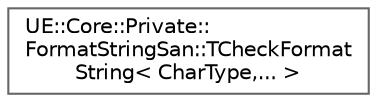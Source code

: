 digraph "Graphical Class Hierarchy"
{
 // INTERACTIVE_SVG=YES
 // LATEX_PDF_SIZE
  bgcolor="transparent";
  edge [fontname=Helvetica,fontsize=10,labelfontname=Helvetica,labelfontsize=10];
  node [fontname=Helvetica,fontsize=10,shape=box,height=0.2,width=0.4];
  rankdir="LR";
  Node0 [id="Node000000",label="UE::Core::Private::\lFormatStringSan::TCheckFormat\lString\< CharType,... \>",height=0.2,width=0.4,color="grey40", fillcolor="white", style="filled",URL="$d1/d25/structUE_1_1Core_1_1Private_1_1FormatStringSan_1_1TCheckFormatString.html",tooltip=" "];
}
